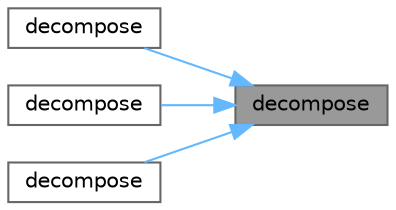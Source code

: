 digraph "decompose"
{
 // LATEX_PDF_SIZE
  bgcolor="transparent";
  edge [fontname=Helvetica,fontsize=10,labelfontname=Helvetica,labelfontsize=10];
  node [fontname=Helvetica,fontsize=10,shape=box,height=0.2,width=0.4];
  rankdir="RL";
  Node1 [id="Node000001",label="decompose",height=0.2,width=0.4,color="gray40", fillcolor="grey60", style="filled", fontcolor="black",tooltip=" "];
  Node1 -> Node2 [id="edge1_Node000001_Node000002",dir="back",color="steelblue1",style="solid",tooltip=" "];
  Node2 [id="Node000002",label="decompose",height=0.2,width=0.4,color="grey40", fillcolor="white", style="filled",URL="$classFoam_1_1simpleGeomDecomp.html#ac5082cb3753702cd14fcb22b1ef39142",tooltip=" "];
  Node1 -> Node3 [id="edge2_Node000001_Node000003",dir="back",color="steelblue1",style="solid",tooltip=" "];
  Node3 [id="Node000003",label="decompose",height=0.2,width=0.4,color="grey40", fillcolor="white", style="filled",URL="$classFoam_1_1simpleGeomDecomp.html#a923b4f1df1ad4cafe7a9f43bf32530d5",tooltip=" "];
  Node1 -> Node4 [id="edge3_Node000001_Node000004",dir="back",color="steelblue1",style="solid",tooltip=" "];
  Node4 [id="Node000004",label="decompose",height=0.2,width=0.4,color="grey40", fillcolor="white", style="filled",URL="$classFoam_1_1simpleGeomDecomp.html#a7a68e5281ccbbeaf542b08e14349f6c7",tooltip=" "];
}
